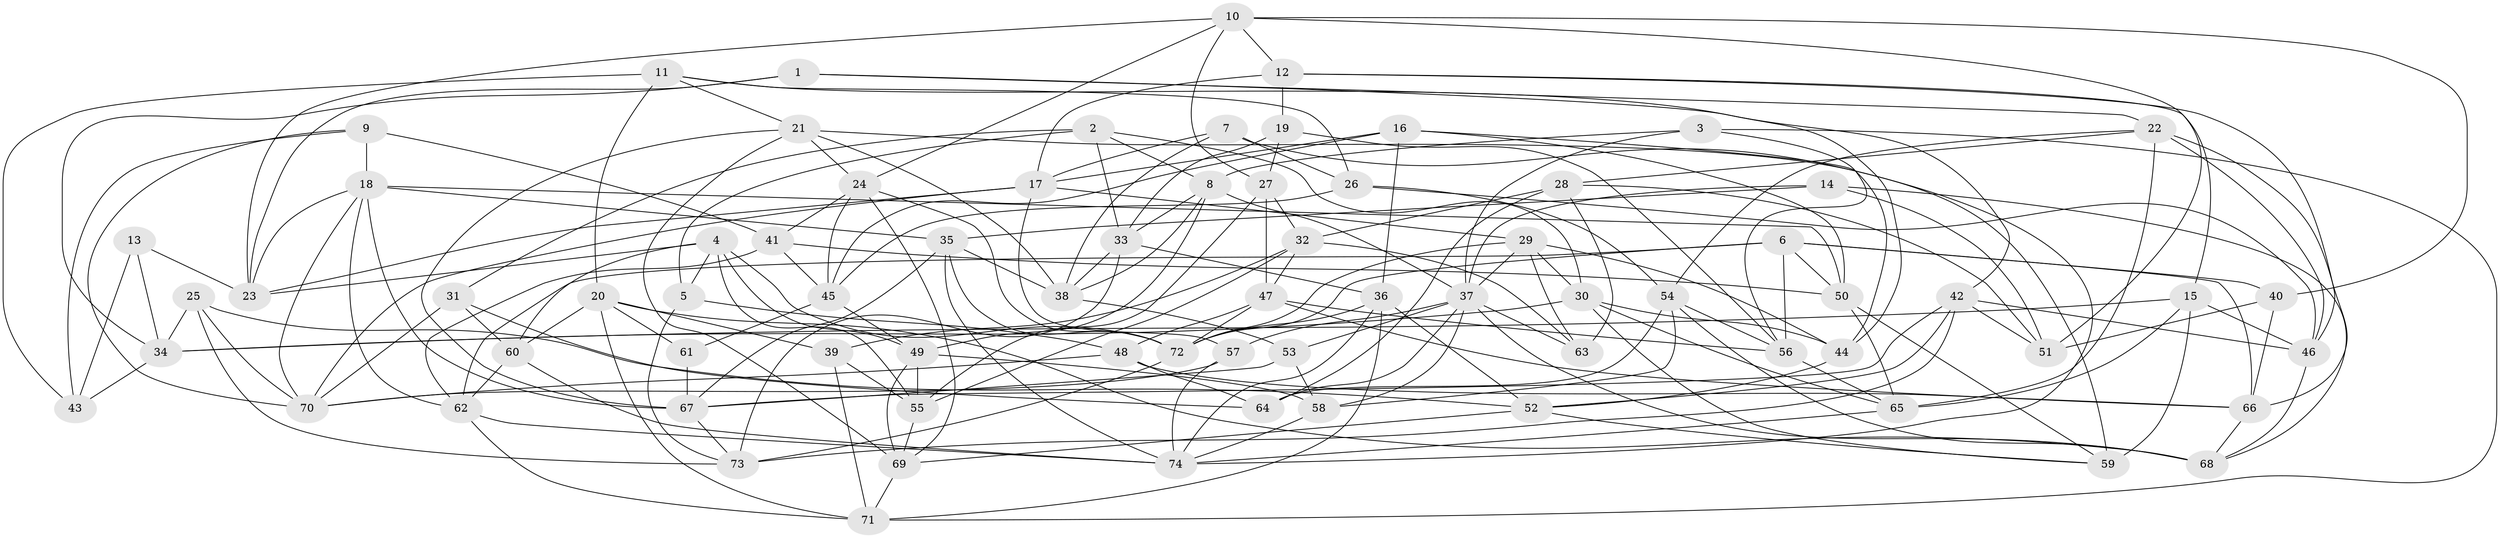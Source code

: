 // original degree distribution, {4: 1.0}
// Generated by graph-tools (version 1.1) at 2025/02/03/09/25 03:02:54]
// undirected, 74 vertices, 202 edges
graph export_dot {
graph [start="1"]
  node [color=gray90,style=filled];
  1;
  2;
  3;
  4;
  5;
  6;
  7;
  8;
  9;
  10;
  11;
  12;
  13;
  14;
  15;
  16;
  17;
  18;
  19;
  20;
  21;
  22;
  23;
  24;
  25;
  26;
  27;
  28;
  29;
  30;
  31;
  32;
  33;
  34;
  35;
  36;
  37;
  38;
  39;
  40;
  41;
  42;
  43;
  44;
  45;
  46;
  47;
  48;
  49;
  50;
  51;
  52;
  53;
  54;
  55;
  56;
  57;
  58;
  59;
  60;
  61;
  62;
  63;
  64;
  65;
  66;
  67;
  68;
  69;
  70;
  71;
  72;
  73;
  74;
  1 -- 22 [weight=1.0];
  1 -- 23 [weight=1.0];
  1 -- 34 [weight=1.0];
  1 -- 44 [weight=1.0];
  2 -- 5 [weight=1.0];
  2 -- 8 [weight=1.0];
  2 -- 30 [weight=1.0];
  2 -- 31 [weight=2.0];
  2 -- 33 [weight=1.0];
  3 -- 8 [weight=1.0];
  3 -- 37 [weight=1.0];
  3 -- 56 [weight=1.0];
  3 -- 71 [weight=1.0];
  4 -- 5 [weight=1.0];
  4 -- 23 [weight=1.0];
  4 -- 49 [weight=1.0];
  4 -- 55 [weight=1.0];
  4 -- 60 [weight=1.0];
  4 -- 72 [weight=1.0];
  5 -- 48 [weight=1.0];
  5 -- 73 [weight=1.0];
  6 -- 40 [weight=1.0];
  6 -- 50 [weight=1.0];
  6 -- 56 [weight=1.0];
  6 -- 62 [weight=1.0];
  6 -- 66 [weight=1.0];
  6 -- 72 [weight=1.0];
  7 -- 17 [weight=2.0];
  7 -- 26 [weight=2.0];
  7 -- 38 [weight=1.0];
  7 -- 74 [weight=1.0];
  8 -- 33 [weight=1.0];
  8 -- 37 [weight=1.0];
  8 -- 38 [weight=1.0];
  8 -- 49 [weight=1.0];
  9 -- 18 [weight=2.0];
  9 -- 41 [weight=2.0];
  9 -- 43 [weight=1.0];
  9 -- 70 [weight=1.0];
  10 -- 12 [weight=1.0];
  10 -- 23 [weight=1.0];
  10 -- 24 [weight=1.0];
  10 -- 27 [weight=1.0];
  10 -- 40 [weight=1.0];
  10 -- 51 [weight=1.0];
  11 -- 20 [weight=1.0];
  11 -- 21 [weight=1.0];
  11 -- 26 [weight=1.0];
  11 -- 42 [weight=1.0];
  11 -- 43 [weight=2.0];
  12 -- 15 [weight=1.0];
  12 -- 17 [weight=1.0];
  12 -- 19 [weight=2.0];
  12 -- 46 [weight=1.0];
  13 -- 23 [weight=1.0];
  13 -- 34 [weight=1.0];
  13 -- 43 [weight=2.0];
  14 -- 35 [weight=1.0];
  14 -- 37 [weight=1.0];
  14 -- 51 [weight=1.0];
  14 -- 68 [weight=1.0];
  15 -- 34 [weight=1.0];
  15 -- 46 [weight=1.0];
  15 -- 59 [weight=2.0];
  15 -- 65 [weight=1.0];
  16 -- 17 [weight=1.0];
  16 -- 36 [weight=1.0];
  16 -- 44 [weight=2.0];
  16 -- 45 [weight=1.0];
  16 -- 50 [weight=1.0];
  17 -- 23 [weight=1.0];
  17 -- 29 [weight=1.0];
  17 -- 57 [weight=1.0];
  17 -- 70 [weight=1.0];
  18 -- 23 [weight=1.0];
  18 -- 35 [weight=1.0];
  18 -- 50 [weight=1.0];
  18 -- 62 [weight=1.0];
  18 -- 67 [weight=1.0];
  18 -- 70 [weight=1.0];
  19 -- 27 [weight=2.0];
  19 -- 33 [weight=1.0];
  19 -- 56 [weight=1.0];
  20 -- 39 [weight=1.0];
  20 -- 60 [weight=1.0];
  20 -- 61 [weight=1.0];
  20 -- 68 [weight=1.0];
  20 -- 71 [weight=1.0];
  21 -- 24 [weight=1.0];
  21 -- 38 [weight=1.0];
  21 -- 59 [weight=1.0];
  21 -- 67 [weight=1.0];
  21 -- 69 [weight=1.0];
  22 -- 28 [weight=1.0];
  22 -- 46 [weight=1.0];
  22 -- 54 [weight=1.0];
  22 -- 65 [weight=1.0];
  22 -- 66 [weight=1.0];
  24 -- 41 [weight=1.0];
  24 -- 45 [weight=1.0];
  24 -- 69 [weight=1.0];
  24 -- 72 [weight=1.0];
  25 -- 34 [weight=1.0];
  25 -- 52 [weight=1.0];
  25 -- 70 [weight=1.0];
  25 -- 73 [weight=1.0];
  26 -- 45 [weight=1.0];
  26 -- 46 [weight=1.0];
  26 -- 54 [weight=1.0];
  27 -- 32 [weight=1.0];
  27 -- 47 [weight=1.0];
  27 -- 55 [weight=1.0];
  28 -- 32 [weight=1.0];
  28 -- 51 [weight=1.0];
  28 -- 63 [weight=1.0];
  28 -- 64 [weight=2.0];
  29 -- 30 [weight=1.0];
  29 -- 37 [weight=1.0];
  29 -- 44 [weight=1.0];
  29 -- 63 [weight=1.0];
  29 -- 72 [weight=1.0];
  30 -- 34 [weight=1.0];
  30 -- 44 [weight=1.0];
  30 -- 59 [weight=1.0];
  30 -- 65 [weight=1.0];
  31 -- 60 [weight=2.0];
  31 -- 64 [weight=1.0];
  31 -- 70 [weight=1.0];
  32 -- 39 [weight=1.0];
  32 -- 47 [weight=1.0];
  32 -- 55 [weight=1.0];
  32 -- 63 [weight=1.0];
  33 -- 36 [weight=1.0];
  33 -- 38 [weight=1.0];
  33 -- 73 [weight=1.0];
  34 -- 43 [weight=1.0];
  35 -- 38 [weight=1.0];
  35 -- 67 [weight=1.0];
  35 -- 72 [weight=1.0];
  35 -- 74 [weight=1.0];
  36 -- 52 [weight=1.0];
  36 -- 71 [weight=1.0];
  36 -- 72 [weight=1.0];
  36 -- 74 [weight=1.0];
  37 -- 53 [weight=1.0];
  37 -- 57 [weight=1.0];
  37 -- 58 [weight=1.0];
  37 -- 63 [weight=1.0];
  37 -- 64 [weight=1.0];
  37 -- 68 [weight=1.0];
  38 -- 53 [weight=1.0];
  39 -- 55 [weight=1.0];
  39 -- 71 [weight=1.0];
  40 -- 51 [weight=1.0];
  40 -- 66 [weight=1.0];
  41 -- 45 [weight=1.0];
  41 -- 50 [weight=1.0];
  41 -- 62 [weight=1.0];
  42 -- 46 [weight=1.0];
  42 -- 51 [weight=2.0];
  42 -- 52 [weight=1.0];
  42 -- 67 [weight=2.0];
  42 -- 73 [weight=1.0];
  44 -- 52 [weight=1.0];
  45 -- 49 [weight=1.0];
  45 -- 61 [weight=1.0];
  46 -- 68 [weight=1.0];
  47 -- 48 [weight=1.0];
  47 -- 56 [weight=1.0];
  47 -- 66 [weight=1.0];
  47 -- 72 [weight=1.0];
  48 -- 64 [weight=1.0];
  48 -- 66 [weight=1.0];
  48 -- 70 [weight=2.0];
  49 -- 55 [weight=1.0];
  49 -- 58 [weight=1.0];
  49 -- 69 [weight=1.0];
  50 -- 59 [weight=1.0];
  50 -- 65 [weight=1.0];
  52 -- 59 [weight=1.0];
  52 -- 69 [weight=1.0];
  53 -- 58 [weight=2.0];
  53 -- 67 [weight=2.0];
  54 -- 56 [weight=1.0];
  54 -- 58 [weight=1.0];
  54 -- 64 [weight=1.0];
  54 -- 68 [weight=1.0];
  55 -- 69 [weight=1.0];
  56 -- 65 [weight=1.0];
  57 -- 70 [weight=1.0];
  57 -- 74 [weight=1.0];
  58 -- 74 [weight=1.0];
  60 -- 62 [weight=1.0];
  60 -- 74 [weight=1.0];
  61 -- 67 [weight=2.0];
  62 -- 71 [weight=1.0];
  62 -- 74 [weight=1.0];
  65 -- 74 [weight=1.0];
  66 -- 68 [weight=1.0];
  67 -- 73 [weight=1.0];
  69 -- 71 [weight=1.0];
  72 -- 73 [weight=1.0];
}
